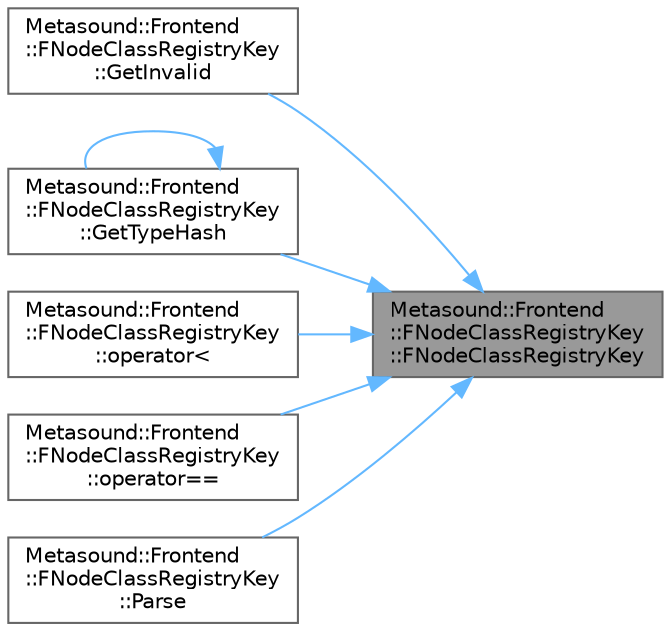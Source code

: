 digraph "Metasound::Frontend::FNodeClassRegistryKey::FNodeClassRegistryKey"
{
 // INTERACTIVE_SVG=YES
 // LATEX_PDF_SIZE
  bgcolor="transparent";
  edge [fontname=Helvetica,fontsize=10,labelfontname=Helvetica,labelfontsize=10];
  node [fontname=Helvetica,fontsize=10,shape=box,height=0.2,width=0.4];
  rankdir="RL";
  Node1 [id="Node000001",label="Metasound::Frontend\l::FNodeClassRegistryKey\l::FNodeClassRegistryKey",height=0.2,width=0.4,color="gray40", fillcolor="grey60", style="filled", fontcolor="black",tooltip=" "];
  Node1 -> Node2 [id="edge1_Node000001_Node000002",dir="back",color="steelblue1",style="solid",tooltip=" "];
  Node2 [id="Node000002",label="Metasound::Frontend\l::FNodeClassRegistryKey\l::GetInvalid",height=0.2,width=0.4,color="grey40", fillcolor="white", style="filled",URL="$d0/dd8/structMetasound_1_1Frontend_1_1FNodeClassRegistryKey.html#a307ae92b0bbb17b5d780a3831ad0f005",tooltip=" "];
  Node1 -> Node3 [id="edge2_Node000001_Node000003",dir="back",color="steelblue1",style="solid",tooltip=" "];
  Node3 [id="Node000003",label="Metasound::Frontend\l::FNodeClassRegistryKey\l::GetTypeHash",height=0.2,width=0.4,color="grey40", fillcolor="white", style="filled",URL="$d0/dd8/structMetasound_1_1Frontend_1_1FNodeClassRegistryKey.html#a3f5e95a9afcfcd995a6841898770d6c5",tooltip=" "];
  Node3 -> Node3 [id="edge3_Node000003_Node000003",dir="back",color="steelblue1",style="solid",tooltip=" "];
  Node1 -> Node4 [id="edge4_Node000001_Node000004",dir="back",color="steelblue1",style="solid",tooltip=" "];
  Node4 [id="Node000004",label="Metasound::Frontend\l::FNodeClassRegistryKey\l::operator\<",height=0.2,width=0.4,color="grey40", fillcolor="white", style="filled",URL="$d0/dd8/structMetasound_1_1Frontend_1_1FNodeClassRegistryKey.html#a97b192fe493d69d4673f9fe624ca0ac6",tooltip=" "];
  Node1 -> Node5 [id="edge5_Node000001_Node000005",dir="back",color="steelblue1",style="solid",tooltip=" "];
  Node5 [id="Node000005",label="Metasound::Frontend\l::FNodeClassRegistryKey\l::operator==",height=0.2,width=0.4,color="grey40", fillcolor="white", style="filled",URL="$d0/dd8/structMetasound_1_1Frontend_1_1FNodeClassRegistryKey.html#a6f1cfcd02b08368c7643772c9c250331",tooltip=" "];
  Node1 -> Node6 [id="edge6_Node000001_Node000006",dir="back",color="steelblue1",style="solid",tooltip=" "];
  Node6 [id="Node000006",label="Metasound::Frontend\l::FNodeClassRegistryKey\l::Parse",height=0.2,width=0.4,color="grey40", fillcolor="white", style="filled",URL="$d0/dd8/structMetasound_1_1Frontend_1_1FNodeClassRegistryKey.html#a13a86e570d184f500dd6930d5cd439c7",tooltip=" "];
}
